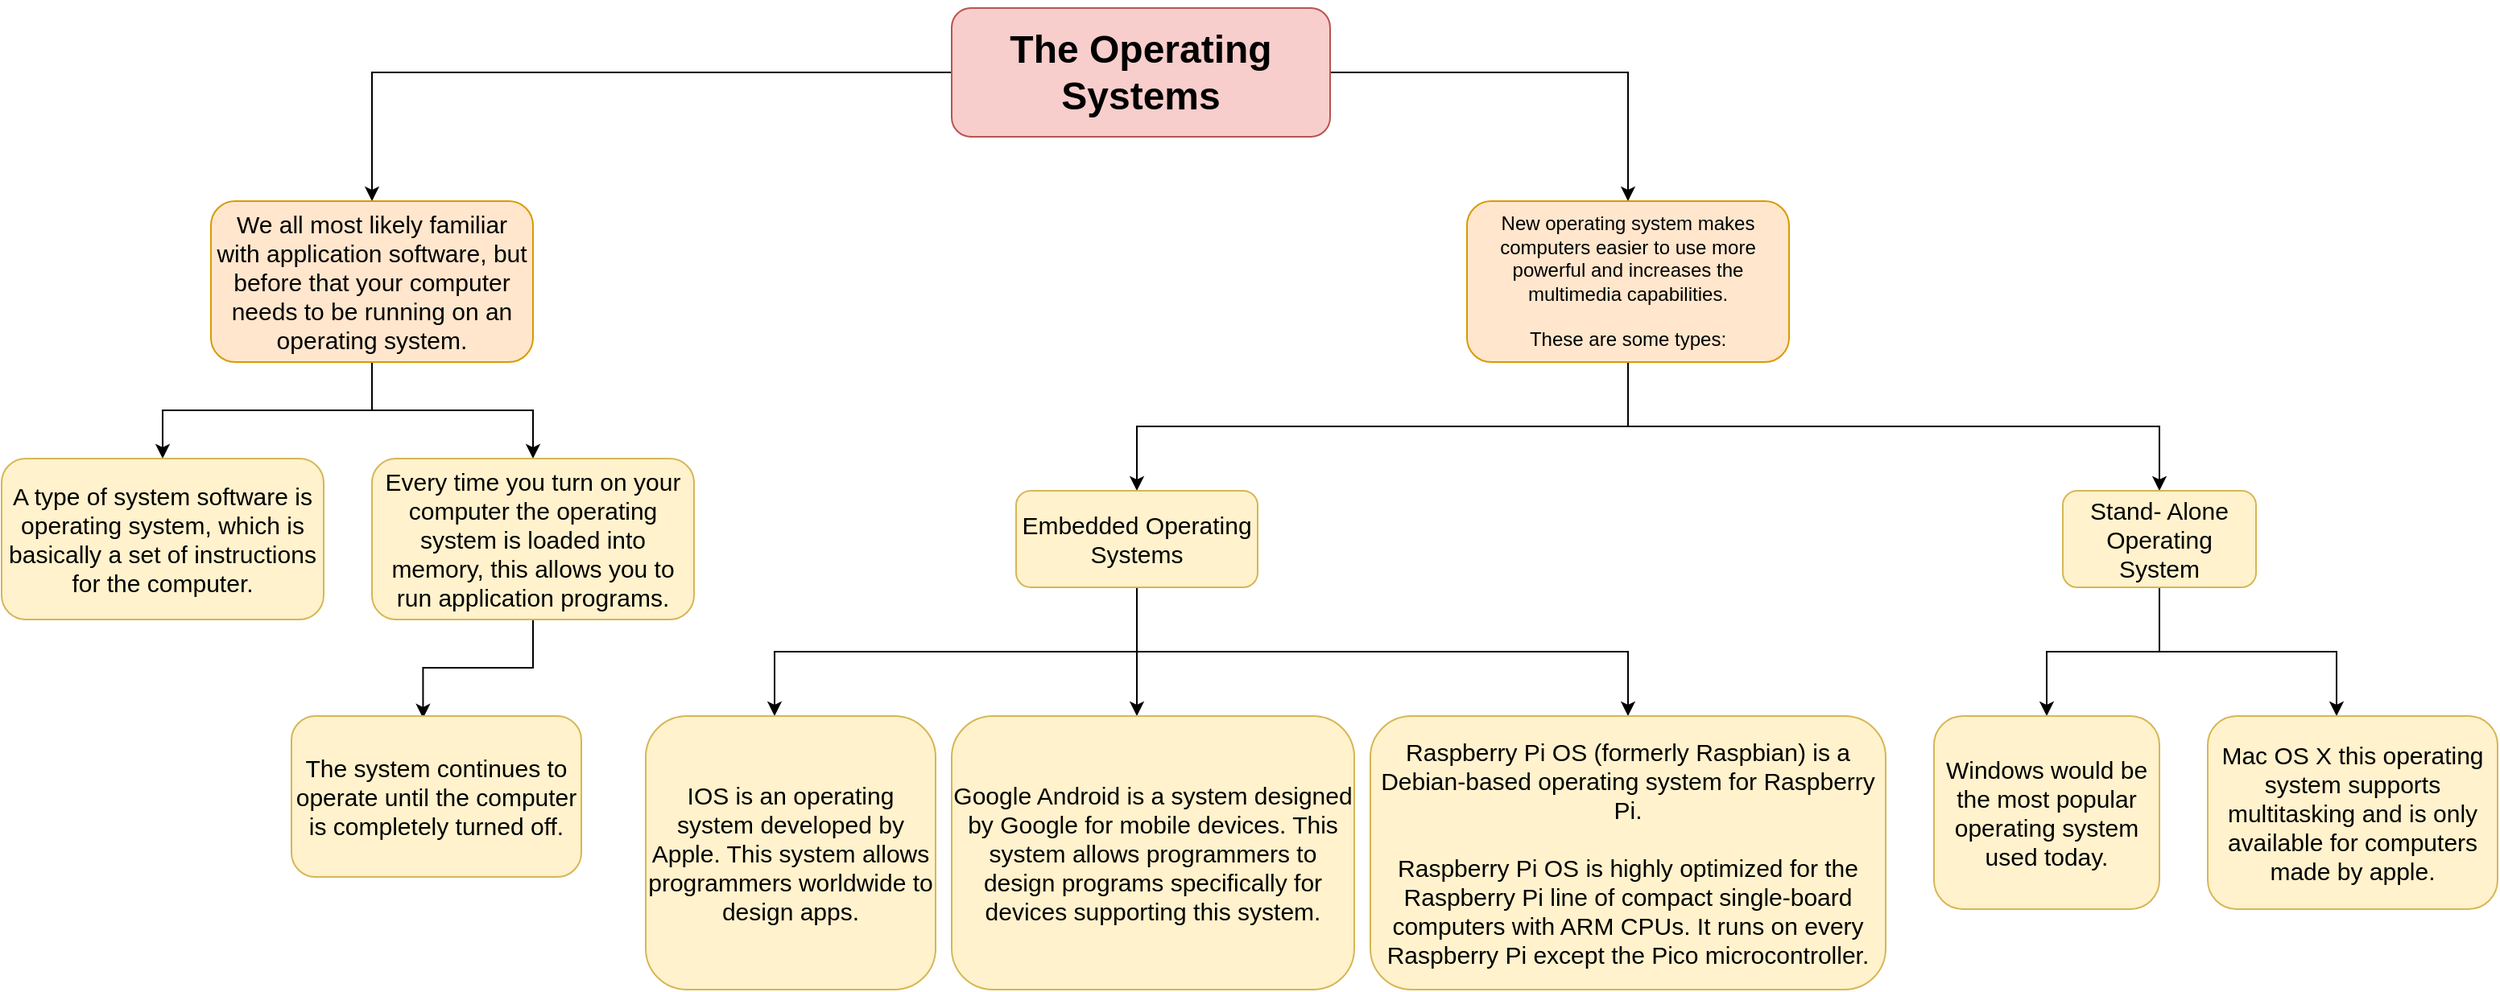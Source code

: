 <mxfile version="19.0.1" type="device"><diagram id="UsYl5i9my-anwg2zYQXU" name="Page-1"><mxGraphModel dx="2926" dy="1056" grid="1" gridSize="10" guides="1" tooltips="1" connect="1" arrows="1" fold="1" page="1" pageScale="1" pageWidth="850" pageHeight="1100" math="0" shadow="0"><root><mxCell id="0"/><mxCell id="1" parent="0"/><mxCell id="3Ewd9XAApl5Aj_tJfWQb-2" style="edgeStyle=orthogonalEdgeStyle;rounded=0;orthogonalLoop=1;jettySize=auto;html=1;entryX=0.5;entryY=0;entryDx=0;entryDy=0;" parent="1" source="3Ewd9XAApl5Aj_tJfWQb-1" target="3Ewd9XAApl5Aj_tJfWQb-3" edge="1"><mxGeometry relative="1" as="geometry"><mxPoint x="40" y="440" as="targetPoint"/></mxGeometry></mxCell><mxCell id="3Ewd9XAApl5Aj_tJfWQb-9" style="edgeStyle=orthogonalEdgeStyle;rounded=0;orthogonalLoop=1;jettySize=auto;html=1;entryX=0.5;entryY=0;entryDx=0;entryDy=0;fontSize=22;" parent="1" source="3Ewd9XAApl5Aj_tJfWQb-1" target="3Ewd9XAApl5Aj_tJfWQb-8" edge="1"><mxGeometry relative="1" as="geometry"/></mxCell><mxCell id="3Ewd9XAApl5Aj_tJfWQb-1" value="&lt;h1&gt;&lt;font size=&quot;1&quot; style=&quot;&quot;&gt;&lt;b style=&quot;font-size: 24px;&quot;&gt;The Operating Systems&lt;/b&gt;&lt;/font&gt;&lt;/h1&gt;" style="rounded=1;whiteSpace=wrap;html=1;fillColor=#f8cecc;strokeColor=#b85450;" parent="1" vertex="1"><mxGeometry x="260" y="160" width="235" height="80" as="geometry"/></mxCell><mxCell id="3Ewd9XAApl5Aj_tJfWQb-4" style="edgeStyle=orthogonalEdgeStyle;rounded=0;orthogonalLoop=1;jettySize=auto;html=1;fontSize=15;" parent="1" source="3Ewd9XAApl5Aj_tJfWQb-3" target="3Ewd9XAApl5Aj_tJfWQb-5" edge="1"><mxGeometry relative="1" as="geometry"><mxPoint x="-190" y="440" as="targetPoint"/></mxGeometry></mxCell><mxCell id="3Ewd9XAApl5Aj_tJfWQb-7" style="edgeStyle=orthogonalEdgeStyle;rounded=0;orthogonalLoop=1;jettySize=auto;html=1;exitX=0.5;exitY=1;exitDx=0;exitDy=0;entryX=0.5;entryY=0;entryDx=0;entryDy=0;fontSize=15;" parent="1" source="3Ewd9XAApl5Aj_tJfWQb-3" target="3Ewd9XAApl5Aj_tJfWQb-6" edge="1"><mxGeometry relative="1" as="geometry"/></mxCell><mxCell id="3Ewd9XAApl5Aj_tJfWQb-3" value="&lt;font style=&quot;font-size: 15px;&quot;&gt;We all most likely familiar with application software, but before that your computer needs to be running on an operating system.&lt;/font&gt;" style="rounded=1;whiteSpace=wrap;html=1;fillColor=#ffe6cc;strokeColor=#d79b00;" parent="1" vertex="1"><mxGeometry x="-200" y="280" width="200" height="100" as="geometry"/></mxCell><mxCell id="3Ewd9XAApl5Aj_tJfWQb-5" value="&lt;font style=&quot;font-size: 15px;&quot;&gt;A type of system software is operating system, which is basically a set of instructions for the computer.&lt;/font&gt;" style="rounded=1;whiteSpace=wrap;html=1;fillColor=#fff2cc;strokeColor=#d6b656;fontSize=15;" parent="1" vertex="1"><mxGeometry x="-330" y="440" width="200" height="100" as="geometry"/></mxCell><mxCell id="2q3N1cFTUTX5v13e6Wsj-2" style="edgeStyle=orthogonalEdgeStyle;rounded=0;orthogonalLoop=1;jettySize=auto;html=1;fontSize=15;entryX=0.454;entryY=0.014;entryDx=0;entryDy=0;entryPerimeter=0;" edge="1" parent="1" source="3Ewd9XAApl5Aj_tJfWQb-6" target="2q3N1cFTUTX5v13e6Wsj-4"><mxGeometry relative="1" as="geometry"><mxPoint y="610" as="targetPoint"/></mxGeometry></mxCell><mxCell id="3Ewd9XAApl5Aj_tJfWQb-6" value="Every time you turn on your computer the operating system is loaded into memory, this allows you to run application programs." style="rounded=1;whiteSpace=wrap;html=1;fillColor=#fff2cc;strokeColor=#d6b656;fontSize=15;" parent="1" vertex="1"><mxGeometry x="-100" y="440" width="200" height="100" as="geometry"/></mxCell><mxCell id="3Ewd9XAApl5Aj_tJfWQb-11" value="" style="edgeStyle=orthogonalEdgeStyle;rounded=0;orthogonalLoop=1;jettySize=auto;html=1;fontSize=15;entryX=0.5;entryY=0;entryDx=0;entryDy=0;" parent="1" source="3Ewd9XAApl5Aj_tJfWQb-8" target="3Ewd9XAApl5Aj_tJfWQb-10" edge="1"><mxGeometry relative="1" as="geometry"><Array as="points"><mxPoint x="680" y="420"/><mxPoint x="1010" y="420"/></Array></mxGeometry></mxCell><mxCell id="3Ewd9XAApl5Aj_tJfWQb-12" style="edgeStyle=orthogonalEdgeStyle;rounded=0;orthogonalLoop=1;jettySize=auto;html=1;exitX=0.5;exitY=1;exitDx=0;exitDy=0;fontSize=15;entryX=0.5;entryY=0;entryDx=0;entryDy=0;" parent="1" source="3Ewd9XAApl5Aj_tJfWQb-8" target="3Ewd9XAApl5Aj_tJfWQb-14" edge="1"><mxGeometry relative="1" as="geometry"><mxPoint x="410" y="430" as="targetPoint"/></mxGeometry></mxCell><mxCell id="3Ewd9XAApl5Aj_tJfWQb-8" value="New operating system makes computers easier to use more powerful and increases the multimedia capabilities.&lt;br&gt;&lt;br&gt;These are some types:" style="rounded=1;whiteSpace=wrap;html=1;fillColor=#ffe6cc;strokeColor=#d79b00;" parent="1" vertex="1"><mxGeometry x="580" y="280" width="200" height="100" as="geometry"/></mxCell><mxCell id="3Ewd9XAApl5Aj_tJfWQb-24" value="" style="edgeStyle=orthogonalEdgeStyle;rounded=0;orthogonalLoop=1;jettySize=auto;html=1;fontSize=15;" parent="1" source="3Ewd9XAApl5Aj_tJfWQb-10" target="3Ewd9XAApl5Aj_tJfWQb-23" edge="1"><mxGeometry relative="1" as="geometry"><Array as="points"><mxPoint x="1010" y="560"/><mxPoint x="940" y="560"/></Array></mxGeometry></mxCell><mxCell id="3Ewd9XAApl5Aj_tJfWQb-27" value="" style="edgeStyle=orthogonalEdgeStyle;rounded=0;orthogonalLoop=1;jettySize=auto;html=1;fontSize=15;" parent="1" source="3Ewd9XAApl5Aj_tJfWQb-10" target="3Ewd9XAApl5Aj_tJfWQb-26" edge="1"><mxGeometry relative="1" as="geometry"><Array as="points"><mxPoint x="1010" y="560"/><mxPoint x="1120" y="560"/></Array></mxGeometry></mxCell><mxCell id="3Ewd9XAApl5Aj_tJfWQb-10" value="Stand- Alone Operating System" style="whiteSpace=wrap;html=1;fillColor=#fff2cc;strokeColor=#d6b656;rounded=1;fontSize=15;" parent="1" vertex="1"><mxGeometry x="950" y="460" width="120" height="60" as="geometry"/></mxCell><mxCell id="3Ewd9XAApl5Aj_tJfWQb-17" value="" style="edgeStyle=orthogonalEdgeStyle;rounded=0;orthogonalLoop=1;jettySize=auto;html=1;fontSize=15;exitX=0.5;exitY=1;exitDx=0;exitDy=0;" parent="1" source="3Ewd9XAApl5Aj_tJfWQb-14" target="3Ewd9XAApl5Aj_tJfWQb-16" edge="1"><mxGeometry relative="1" as="geometry"><Array as="points"><mxPoint x="375" y="560"/><mxPoint x="150" y="560"/></Array></mxGeometry></mxCell><mxCell id="3Ewd9XAApl5Aj_tJfWQb-19" value="" style="edgeStyle=orthogonalEdgeStyle;rounded=0;orthogonalLoop=1;jettySize=auto;html=1;fontSize=15;" parent="1" source="3Ewd9XAApl5Aj_tJfWQb-14" target="3Ewd9XAApl5Aj_tJfWQb-18" edge="1"><mxGeometry relative="1" as="geometry"><Array as="points"><mxPoint x="375" y="580"/><mxPoint x="375" y="580"/></Array></mxGeometry></mxCell><mxCell id="3Ewd9XAApl5Aj_tJfWQb-21" value="" style="edgeStyle=orthogonalEdgeStyle;rounded=0;orthogonalLoop=1;jettySize=auto;html=1;fontSize=15;" parent="1" source="3Ewd9XAApl5Aj_tJfWQb-14" target="3Ewd9XAApl5Aj_tJfWQb-20" edge="1"><mxGeometry relative="1" as="geometry"><Array as="points"><mxPoint x="375" y="560"/><mxPoint x="680" y="560"/></Array></mxGeometry></mxCell><mxCell id="3Ewd9XAApl5Aj_tJfWQb-14" value="Embedded Operating Systems" style="whiteSpace=wrap;html=1;fillColor=#fff2cc;strokeColor=#d6b656;rounded=1;fontSize=15;" parent="1" vertex="1"><mxGeometry x="300" y="460" width="150" height="60" as="geometry"/></mxCell><mxCell id="3Ewd9XAApl5Aj_tJfWQb-16" value="IOS is an operating system developed by Apple. This system allows programmers worldwide to design apps." style="whiteSpace=wrap;html=1;fillColor=#fff2cc;strokeColor=#d6b656;rounded=1;fontSize=15;" parent="1" vertex="1"><mxGeometry x="70" y="600" width="180" height="170" as="geometry"/></mxCell><mxCell id="3Ewd9XAApl5Aj_tJfWQb-18" value="Google Android is a system designed by Google for mobile devices. This system allows programmers to design programs specifically for devices supporting this system." style="whiteSpace=wrap;html=1;fillColor=#fff2cc;strokeColor=#d6b656;rounded=1;fontSize=15;" parent="1" vertex="1"><mxGeometry x="260" y="600" width="250" height="170" as="geometry"/></mxCell><mxCell id="3Ewd9XAApl5Aj_tJfWQb-20" value="Raspberry Pi OS (formerly Raspbian) is a Debian-based operating system for Raspberry Pi.&lt;br style=&quot;font-size: 15px;&quot;&gt;&lt;br style=&quot;font-size: 15px;&quot;&gt;Raspberry Pi OS is highly optimized for the Raspberry Pi line of compact single-board computers with ARM CPUs. It runs on every Raspberry Pi except the Pico microcontroller." style="whiteSpace=wrap;html=1;fillColor=#fff2cc;strokeColor=#d6b656;rounded=1;fontSize=15;" parent="1" vertex="1"><mxGeometry x="520" y="600" width="320" height="170" as="geometry"/></mxCell><mxCell id="3Ewd9XAApl5Aj_tJfWQb-23" value="Windows would be the most popular operating system used today." style="whiteSpace=wrap;html=1;fillColor=#fff2cc;strokeColor=#d6b656;rounded=1;fontSize=15;" parent="1" vertex="1"><mxGeometry x="870" y="600" width="140" height="120" as="geometry"/></mxCell><mxCell id="3Ewd9XAApl5Aj_tJfWQb-26" value="Mac OS X this operating system supports multitasking and is only available for computers made by apple." style="whiteSpace=wrap;html=1;fillColor=#fff2cc;strokeColor=#d6b656;rounded=1;fontSize=15;" parent="1" vertex="1"><mxGeometry x="1040" y="600" width="180" height="120" as="geometry"/></mxCell><mxCell id="2q3N1cFTUTX5v13e6Wsj-4" value="&lt;span style=&quot;text-align: left;&quot;&gt;The system continues to operate until the computer is completely turned off.&lt;/span&gt;" style="rounded=1;whiteSpace=wrap;html=1;fillColor=#fff2cc;strokeColor=#d6b656;fontSize=15;" vertex="1" parent="1"><mxGeometry x="-150" y="600" width="180" height="100" as="geometry"/></mxCell></root></mxGraphModel></diagram></mxfile>